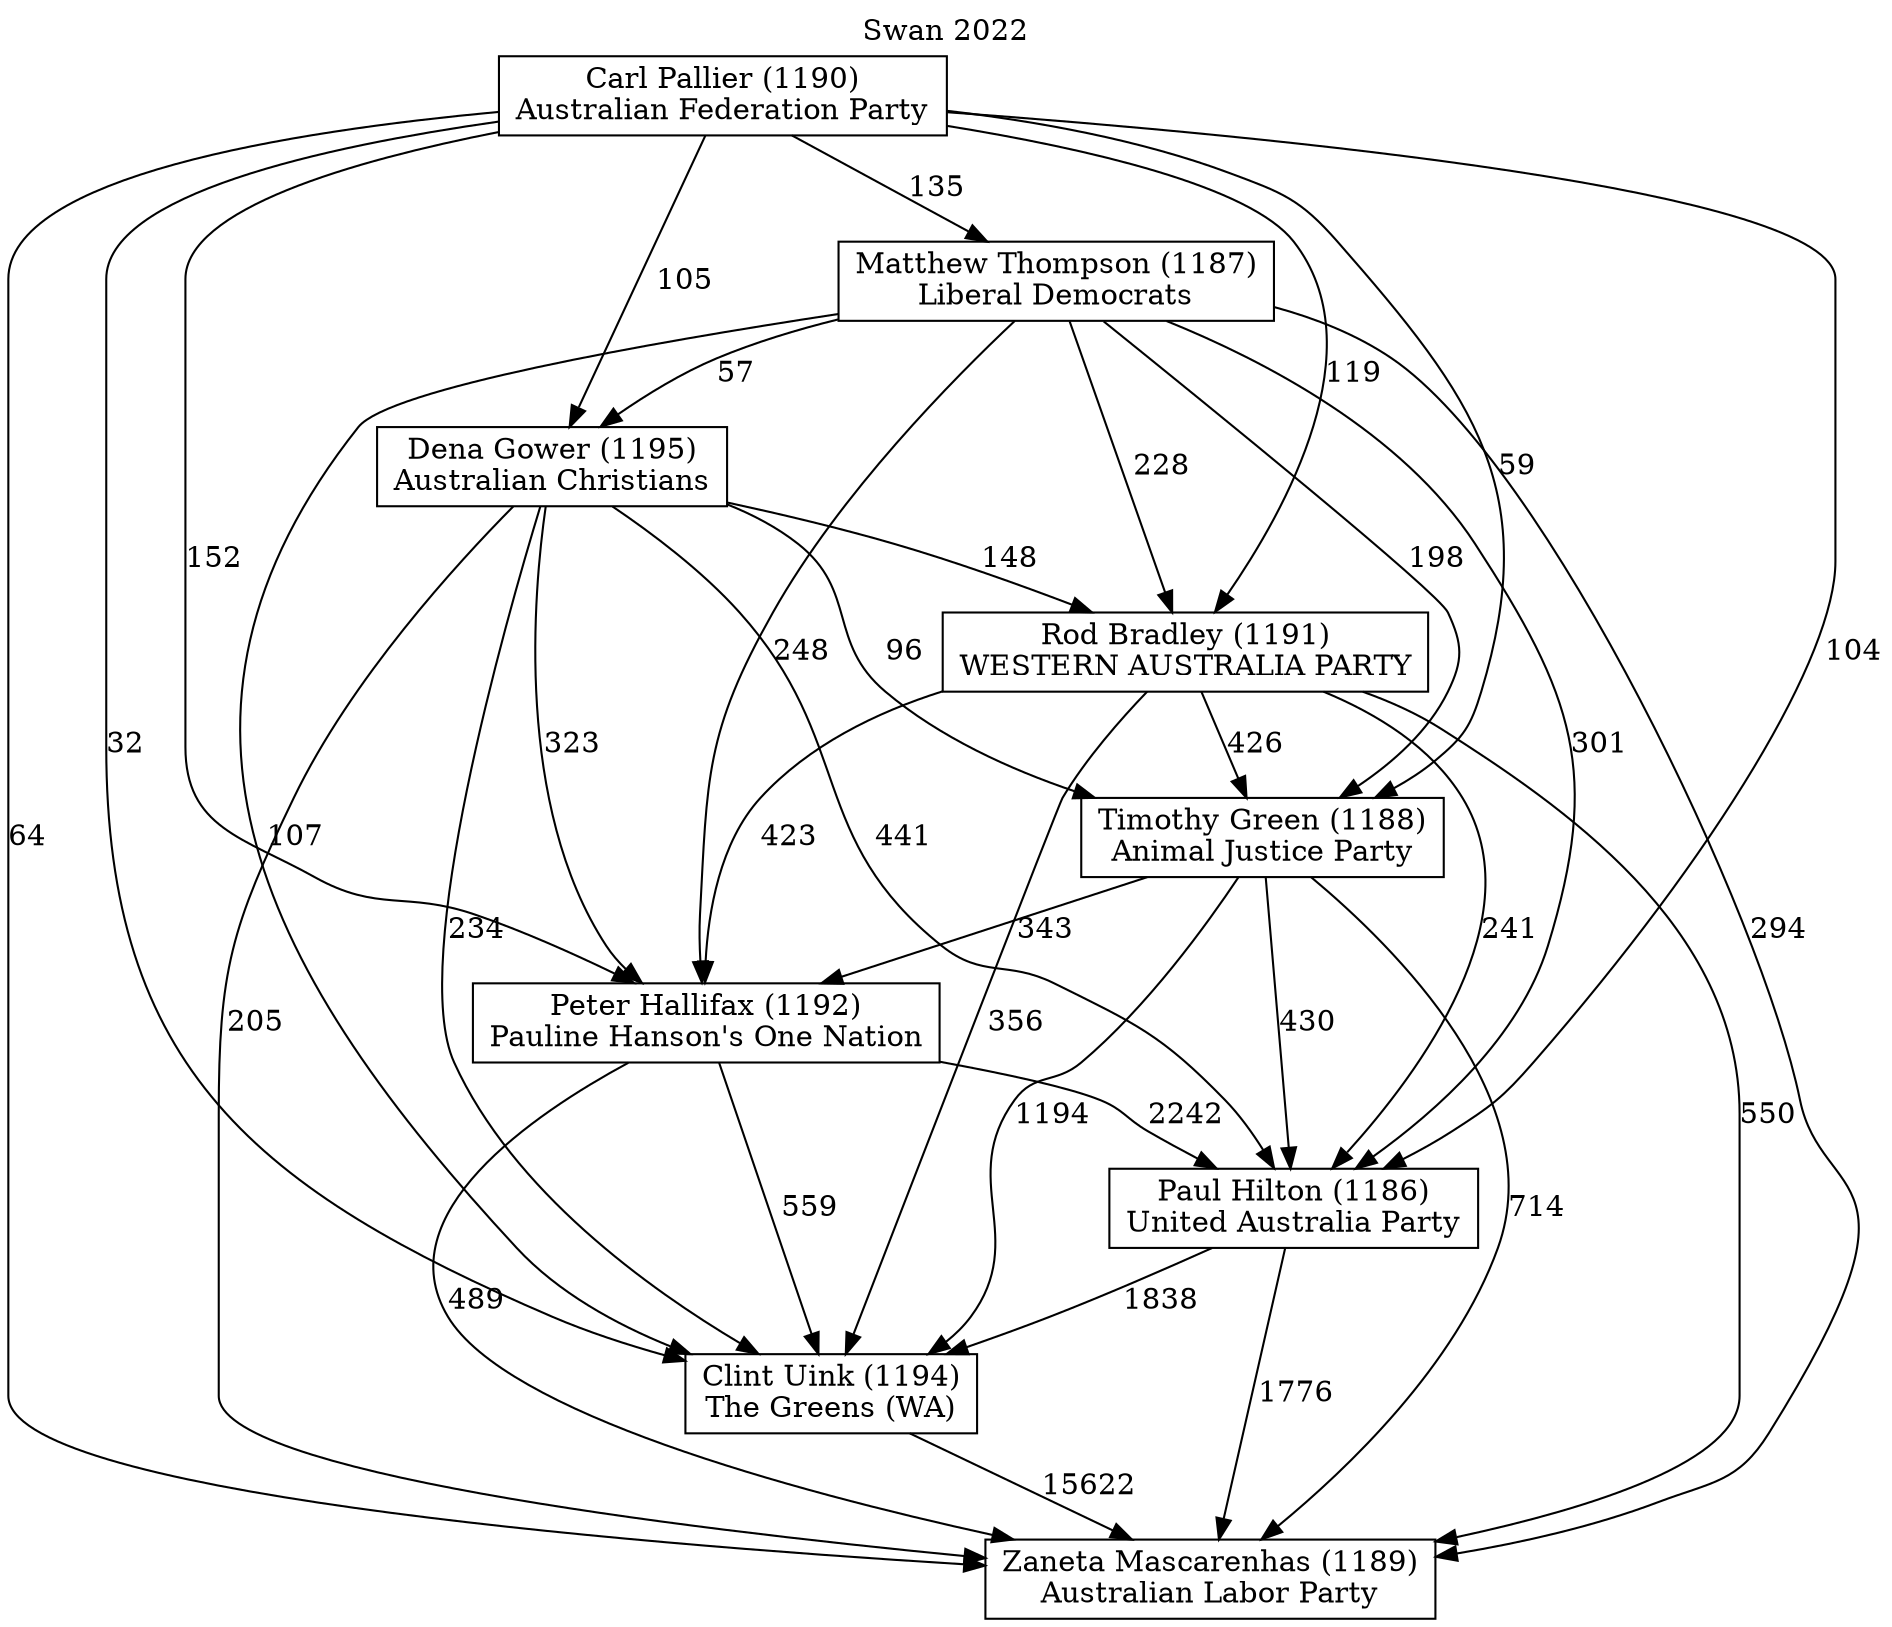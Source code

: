 // House preference flow
digraph "Zaneta Mascarenhas (1189)_Swan_2022" {
	graph [label="Swan 2022" labelloc=t mclimit=10]
	node [shape=box]
	"Zaneta Mascarenhas (1189)" [label="Zaneta Mascarenhas (1189)
Australian Labor Party"]
	"Matthew Thompson (1187)" [label="Matthew Thompson (1187)
Liberal Democrats"]
	"Carl Pallier (1190)" [label="Carl Pallier (1190)
Australian Federation Party"]
	"Dena Gower (1195)" [label="Dena Gower (1195)
Australian Christians"]
	"Clint Uink (1194)" [label="Clint Uink (1194)
The Greens (WA)"]
	"Rod Bradley (1191)" [label="Rod Bradley (1191)
WESTERN AUSTRALIA PARTY"]
	"Timothy Green (1188)" [label="Timothy Green (1188)
Animal Justice Party"]
	"Peter Hallifax (1192)" [label="Peter Hallifax (1192)
Pauline Hanson's One Nation"]
	"Paul Hilton (1186)" [label="Paul Hilton (1186)
United Australia Party"]
	"Carl Pallier (1190)" -> "Paul Hilton (1186)" [label=104]
	"Carl Pallier (1190)" -> "Dena Gower (1195)" [label=105]
	"Dena Gower (1195)" -> "Clint Uink (1194)" [label=234]
	"Paul Hilton (1186)" -> "Zaneta Mascarenhas (1189)" [label=1776]
	"Matthew Thompson (1187)" -> "Rod Bradley (1191)" [label=228]
	"Peter Hallifax (1192)" -> "Clint Uink (1194)" [label=559]
	"Dena Gower (1195)" -> "Zaneta Mascarenhas (1189)" [label=205]
	"Dena Gower (1195)" -> "Peter Hallifax (1192)" [label=323]
	"Timothy Green (1188)" -> "Zaneta Mascarenhas (1189)" [label=714]
	"Paul Hilton (1186)" -> "Clint Uink (1194)" [label=1838]
	"Timothy Green (1188)" -> "Peter Hallifax (1192)" [label=343]
	"Matthew Thompson (1187)" -> "Zaneta Mascarenhas (1189)" [label=294]
	"Rod Bradley (1191)" -> "Zaneta Mascarenhas (1189)" [label=550]
	"Rod Bradley (1191)" -> "Timothy Green (1188)" [label=426]
	"Timothy Green (1188)" -> "Clint Uink (1194)" [label=1194]
	"Matthew Thompson (1187)" -> "Paul Hilton (1186)" [label=301]
	"Timothy Green (1188)" -> "Paul Hilton (1186)" [label=430]
	"Matthew Thompson (1187)" -> "Peter Hallifax (1192)" [label=248]
	"Carl Pallier (1190)" -> "Matthew Thompson (1187)" [label=135]
	"Rod Bradley (1191)" -> "Peter Hallifax (1192)" [label=423]
	"Carl Pallier (1190)" -> "Zaneta Mascarenhas (1189)" [label=64]
	"Carl Pallier (1190)" -> "Clint Uink (1194)" [label=32]
	"Dena Gower (1195)" -> "Paul Hilton (1186)" [label=441]
	"Carl Pallier (1190)" -> "Timothy Green (1188)" [label=59]
	"Rod Bradley (1191)" -> "Paul Hilton (1186)" [label=241]
	"Dena Gower (1195)" -> "Timothy Green (1188)" [label=96]
	"Matthew Thompson (1187)" -> "Timothy Green (1188)" [label=198]
	"Rod Bradley (1191)" -> "Clint Uink (1194)" [label=356]
	"Carl Pallier (1190)" -> "Peter Hallifax (1192)" [label=152]
	"Matthew Thompson (1187)" -> "Dena Gower (1195)" [label=57]
	"Dena Gower (1195)" -> "Rod Bradley (1191)" [label=148]
	"Carl Pallier (1190)" -> "Rod Bradley (1191)" [label=119]
	"Matthew Thompson (1187)" -> "Clint Uink (1194)" [label=107]
	"Peter Hallifax (1192)" -> "Zaneta Mascarenhas (1189)" [label=489]
	"Peter Hallifax (1192)" -> "Paul Hilton (1186)" [label=2242]
	"Clint Uink (1194)" -> "Zaneta Mascarenhas (1189)" [label=15622]
}
